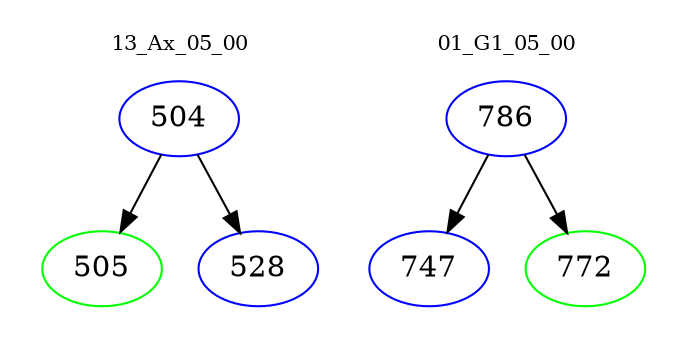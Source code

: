 digraph{
subgraph cluster_0 {
color = white
label = "13_Ax_05_00";
fontsize=10;
T0_504 [label="504", color="blue"]
T0_504 -> T0_505 [color="black"]
T0_505 [label="505", color="green"]
T0_504 -> T0_528 [color="black"]
T0_528 [label="528", color="blue"]
}
subgraph cluster_1 {
color = white
label = "01_G1_05_00";
fontsize=10;
T1_786 [label="786", color="blue"]
T1_786 -> T1_747 [color="black"]
T1_747 [label="747", color="blue"]
T1_786 -> T1_772 [color="black"]
T1_772 [label="772", color="green"]
}
}
